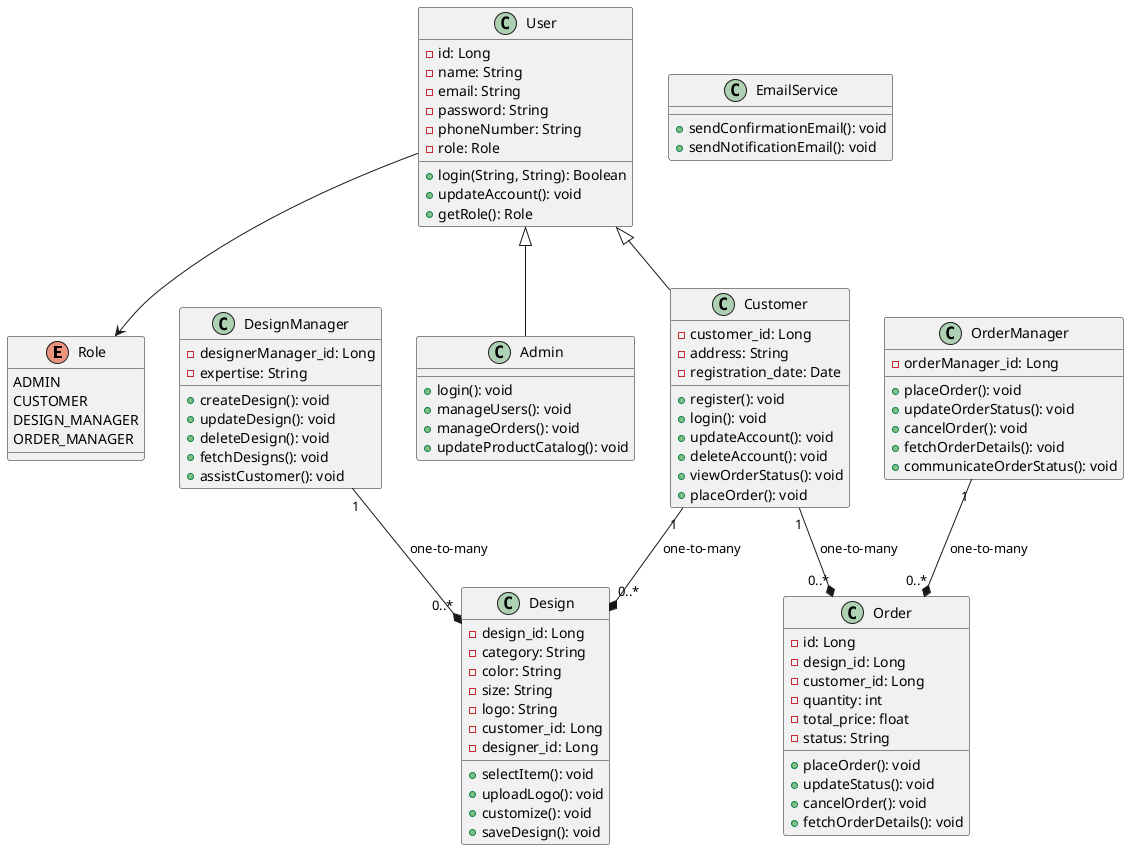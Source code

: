 @startuml
enum Role {
    ADMIN
    CUSTOMER
    DESIGN_MANAGER
    ORDER_MANAGER
}

class User {
    - id: Long
    - name: String
    - email: String
    - password: String
    - phoneNumber: String
    - role: Role
    + login(String, String): Boolean
    + updateAccount(): void
    + getRole(): Role
}

class Customer {
    - customer_id: Long
    - address: String
    - registration_date: Date
    + register(): void
    + login(): void
    + updateAccount(): void
    + deleteAccount(): void
    + viewOrderStatus(): void
    + placeOrder(): void
}

class Admin {
    + login(): void
    + manageUsers(): void
    + manageOrders(): void
    + updateProductCatalog(): void
}

class DesignManager {
    - designerManager_id: Long
    - expertise: String
    + createDesign(): void
    + updateDesign(): void
    + deleteDesign(): void
    + fetchDesigns(): void
    + assistCustomer(): void
}

class OrderManager {
    - orderManager_id: Long
    + placeOrder(): void
    + updateOrderStatus(): void
    + cancelOrder(): void
    + fetchOrderDetails(): void
    + communicateOrderStatus(): void
}

class Design {
    - design_id: Long
    - category: String
    - color: String
    - size: String
    - logo: String
    - customer_id: Long
    - designer_id: Long
    + selectItem(): void
    + uploadLogo(): void
    + customize(): void
    + saveDesign(): void
}

class Order {
    - id: Long
    - design_id: Long
    - customer_id: Long
    - quantity: int
    - total_price: float
    - status: String
    + placeOrder(): void
    + updateStatus(): void
    + cancelOrder(): void
    + fetchOrderDetails(): void
}

class EmailService {
    + sendConfirmationEmail(): void
    + sendNotificationEmail(): void
}

User --> Role
User <|-- Customer
User <|-- Admin
Customer "1" --* "0..*" Design : "one-to-many"
Customer "1" --* "0..*" Order : "one-to-many"
DesignManager "1" --* "0..*" Design : "one-to-many"
OrderManager "1" --* "0..*" Order : "one-to-many"
@enduml
